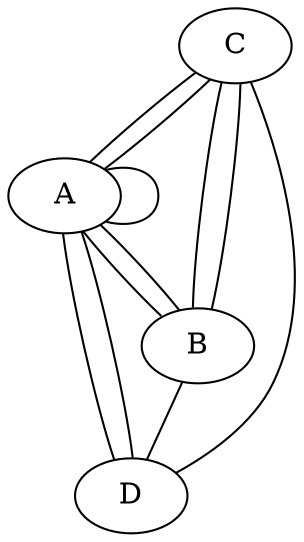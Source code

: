 graph {
	C [label=C]
	A [label=A]
	D [label=D]
	B [label=B]
	A -- A
	A -- B
	B -- A
	A -- C
	C -- A
	A -- D
	D -- A
	B -- C
	C -- B
	B -- D
	C -- D
}

